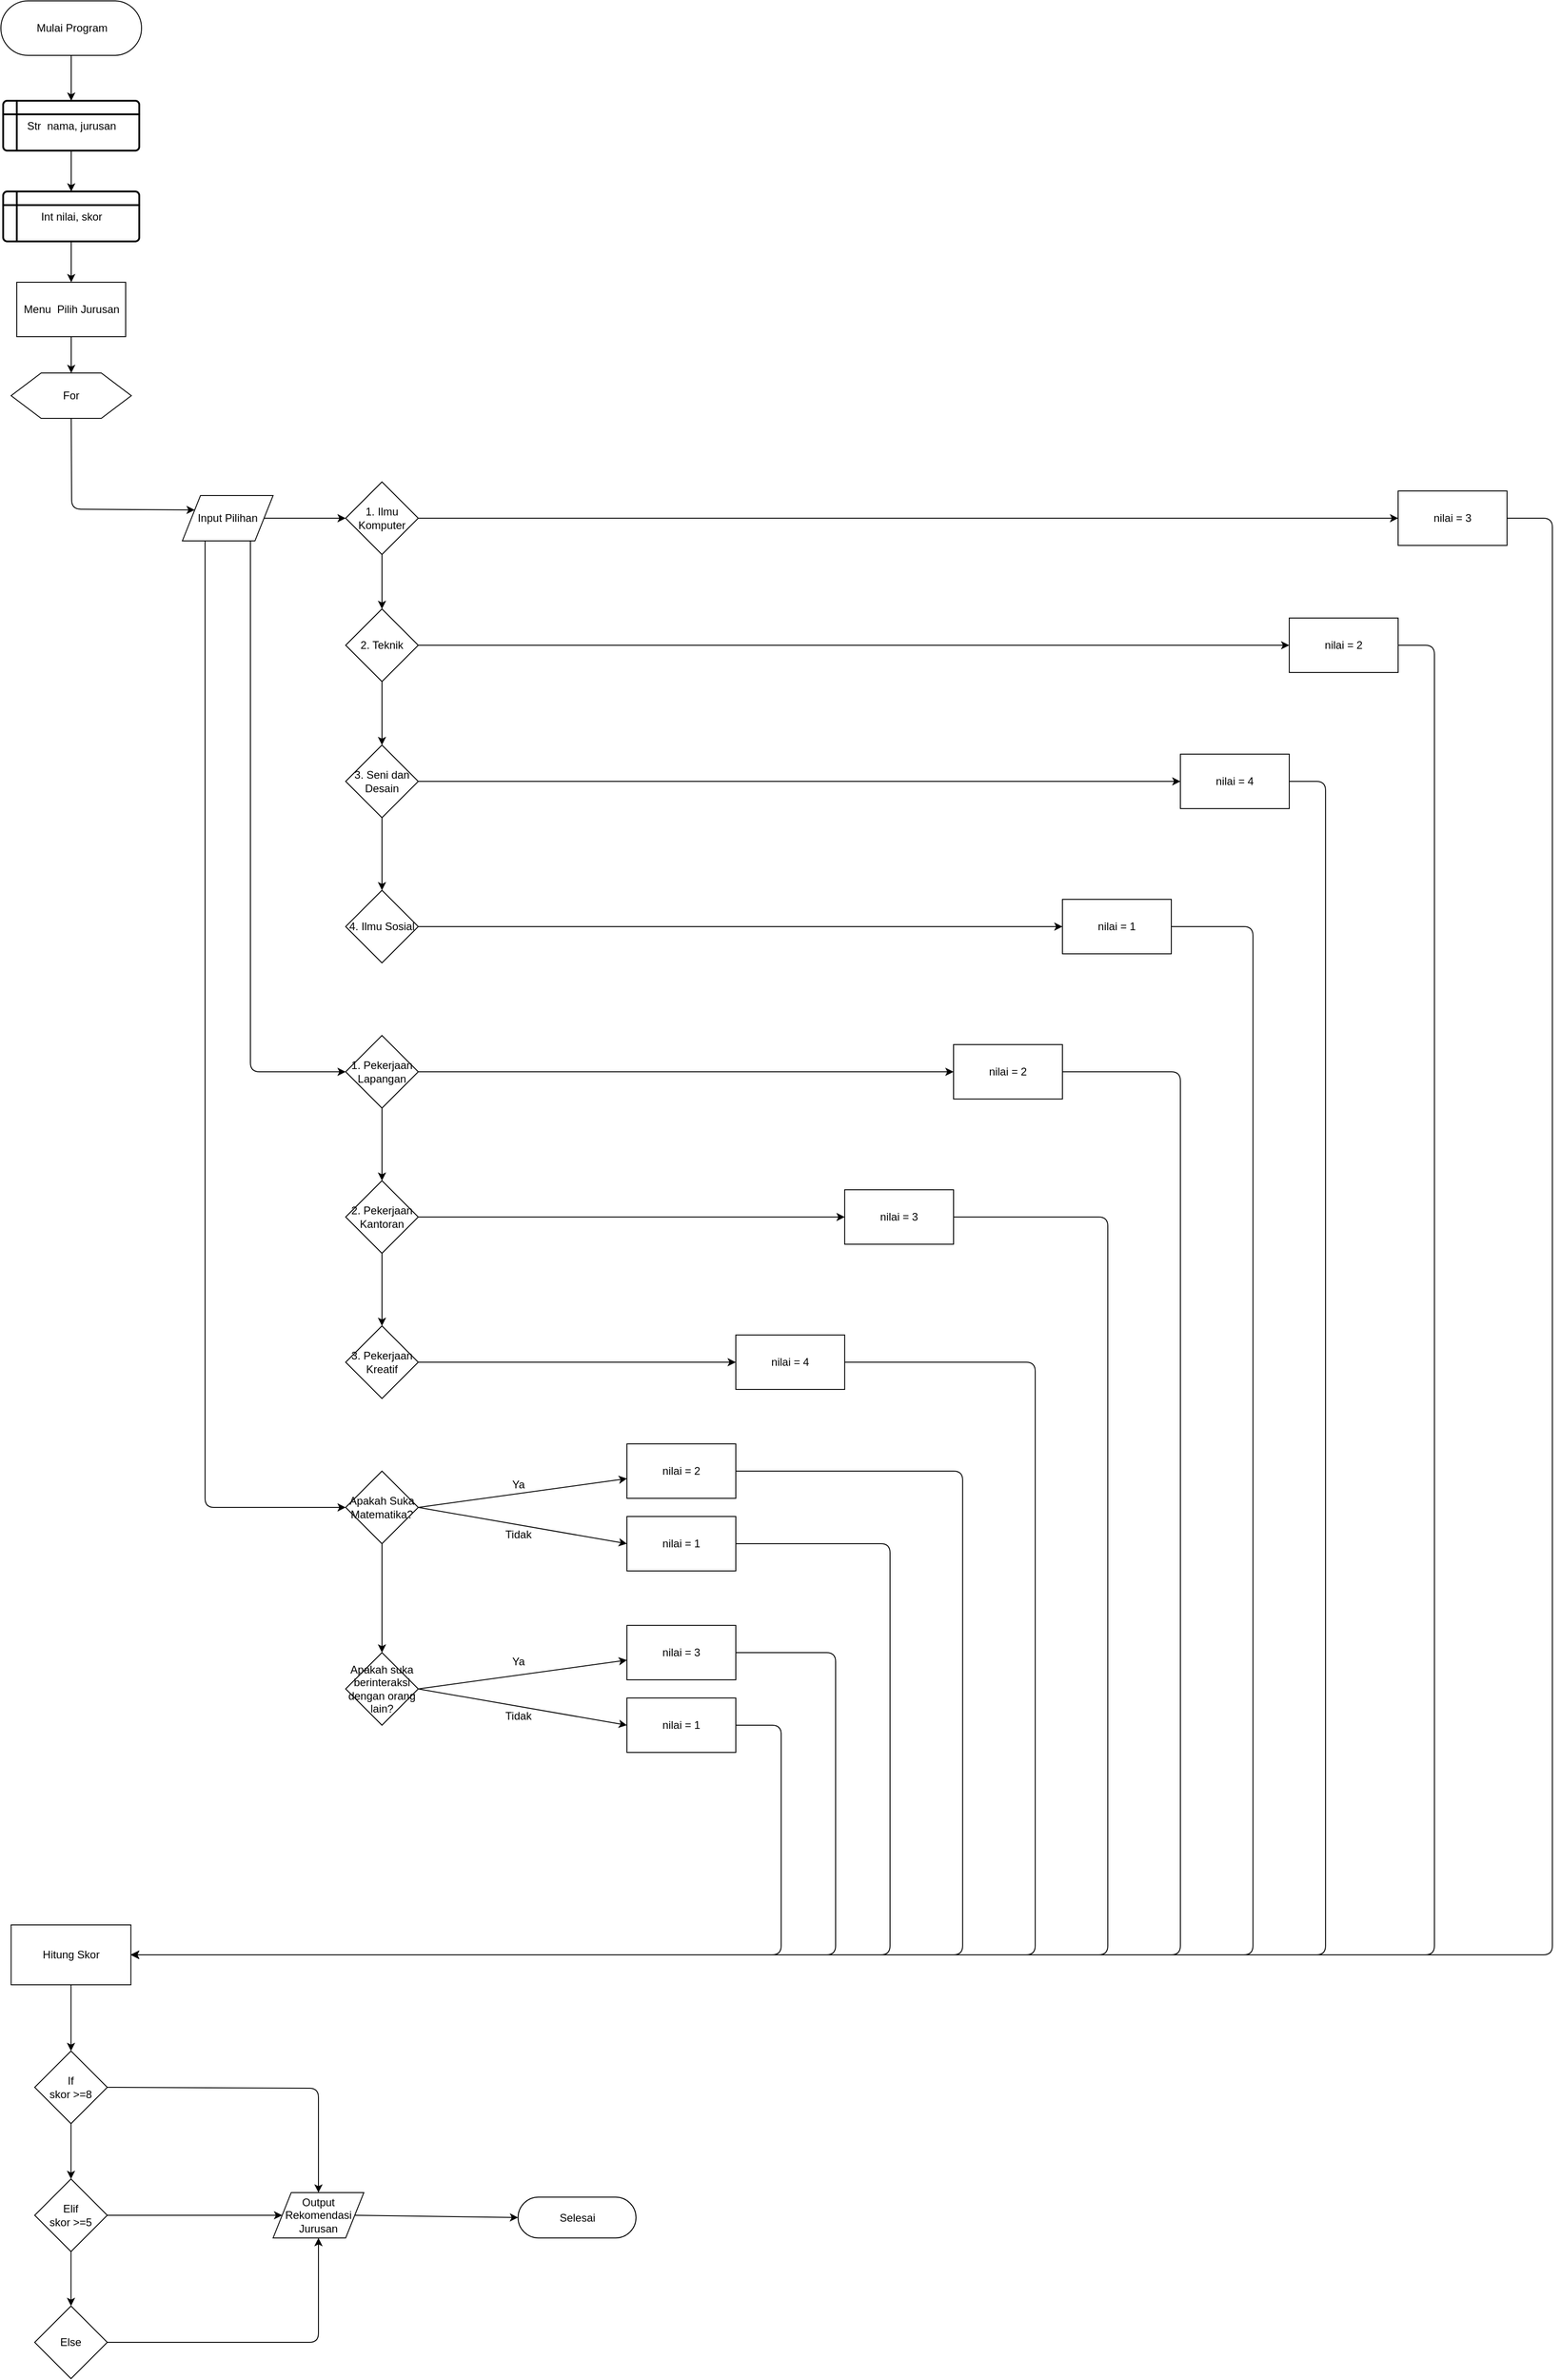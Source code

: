 <mxfile>
    <diagram id="_7fo2ExXtNVJJRgexp6v" name="Page-1">
        <mxGraphModel dx="4280" dy="1783" grid="1" gridSize="10" guides="1" tooltips="1" connect="1" arrows="1" fold="1" page="1" pageScale="1" pageWidth="850" pageHeight="1100" math="0" shadow="0">
            <root>
                <mxCell id="0"/>
                <mxCell id="1" parent="0"/>
                <mxCell id="58" style="edgeStyle=none;html=1;exitX=0.5;exitY=0.5;exitDx=0;exitDy=30;exitPerimeter=0;entryX=0.5;entryY=0;entryDx=0;entryDy=0;" parent="1" source="2" target="57" edge="1">
                    <mxGeometry relative="1" as="geometry"/>
                </mxCell>
                <mxCell id="2" value="Mulai Program" style="html=1;dashed=0;whitespace=wrap;shape=mxgraph.dfd.start" parent="1" vertex="1">
                    <mxGeometry x="60" y="60" width="155" height="60" as="geometry"/>
                </mxCell>
                <mxCell id="34" value="Selesai" style="html=1;dashed=0;whitespace=wrap;shape=mxgraph.dfd.start" parent="1" vertex="1">
                    <mxGeometry x="630" y="2480" width="130" height="45" as="geometry"/>
                </mxCell>
                <mxCell id="60" value="" style="edgeStyle=none;html=1;" parent="1" source="57" target="59" edge="1">
                    <mxGeometry relative="1" as="geometry"/>
                </mxCell>
                <mxCell id="57" value="Str&amp;nbsp; nama, jurusan" style="shape=internalStorage;whiteSpace=wrap;html=1;dx=15;dy=15;rounded=1;arcSize=8;strokeWidth=2;" parent="1" vertex="1">
                    <mxGeometry x="62.5" y="170" width="150" height="55" as="geometry"/>
                </mxCell>
                <mxCell id="62" style="edgeStyle=none;html=1;exitX=0.5;exitY=1;exitDx=0;exitDy=0;entryX=0.5;entryY=0;entryDx=0;entryDy=0;" parent="1" source="59" target="157" edge="1">
                    <mxGeometry relative="1" as="geometry">
                        <mxPoint x="230" y="380" as="targetPoint"/>
                    </mxGeometry>
                </mxCell>
                <mxCell id="59" value="Int nilai, skor" style="shape=internalStorage;whiteSpace=wrap;html=1;dx=15;dy=15;rounded=1;arcSize=8;strokeWidth=2;" parent="1" vertex="1">
                    <mxGeometry x="62.5" y="270" width="150" height="55" as="geometry"/>
                </mxCell>
                <mxCell id="64" style="edgeStyle=none;html=1;exitX=0.5;exitY=1;exitDx=0;exitDy=0;entryX=0.5;entryY=0;entryDx=0;entryDy=0;" parent="1" source="157" target="65" edge="1">
                    <mxGeometry relative="1" as="geometry">
                        <mxPoint x="137.5" y="470" as="targetPoint"/>
                        <mxPoint x="137.5" y="420" as="sourcePoint"/>
                    </mxGeometry>
                </mxCell>
                <mxCell id="68" style="edgeStyle=none;html=1;exitX=0.5;exitY=1;exitDx=0;exitDy=0;entryX=0;entryY=0.25;entryDx=0;entryDy=0;" parent="1" source="65" target="71" edge="1">
                    <mxGeometry relative="1" as="geometry">
                        <mxPoint x="137.5" y="580.0" as="targetPoint"/>
                        <Array as="points">
                            <mxPoint x="138" y="620"/>
                        </Array>
                    </mxGeometry>
                </mxCell>
                <mxCell id="65" value="For" style="shape=hexagon;perimeter=hexagonPerimeter2;whiteSpace=wrap;html=1;size=0.25" parent="1" vertex="1">
                    <mxGeometry x="71.25" y="470" width="132.5" height="50" as="geometry"/>
                </mxCell>
                <mxCell id="89" value="" style="edgeStyle=none;html=1;" parent="1" source="69" target="88" edge="1">
                    <mxGeometry relative="1" as="geometry"/>
                </mxCell>
                <mxCell id="69" value="Hitung Skor" style="html=1;dashed=0;whitespace=wrap;" parent="1" vertex="1">
                    <mxGeometry x="71.25" y="2180" width="132" height="66" as="geometry"/>
                </mxCell>
                <mxCell id="74" value="" style="edgeStyle=none;html=1;" parent="1" source="71" target="73" edge="1">
                    <mxGeometry relative="1" as="geometry"/>
                </mxCell>
                <mxCell id="159" style="edgeStyle=none;html=1;exitX=0.75;exitY=1;exitDx=0;exitDy=0;entryX=0;entryY=0.5;entryDx=0;entryDy=0;" parent="1" source="71" target="111" edge="1">
                    <mxGeometry relative="1" as="geometry">
                        <Array as="points">
                            <mxPoint x="335" y="1240"/>
                        </Array>
                    </mxGeometry>
                </mxCell>
                <mxCell id="160" style="edgeStyle=none;html=1;exitX=0.25;exitY=1;exitDx=0;exitDy=0;entryX=0;entryY=0.5;entryDx=0;entryDy=0;" parent="1" source="71" target="117" edge="1">
                    <mxGeometry relative="1" as="geometry">
                        <mxPoint x="380" y="2010" as="targetPoint"/>
                        <Array as="points">
                            <mxPoint x="285" y="1720"/>
                        </Array>
                    </mxGeometry>
                </mxCell>
                <mxCell id="71" value="Input Pilihan" style="shape=parallelogram;perimeter=parallelogramPerimeter;whiteSpace=wrap;html=1;dashed=0;" parent="1" vertex="1">
                    <mxGeometry x="260" y="605" width="100" height="50" as="geometry"/>
                </mxCell>
                <mxCell id="76" value="" style="edgeStyle=none;html=1;" parent="1" source="73" target="75" edge="1">
                    <mxGeometry relative="1" as="geometry"/>
                </mxCell>
                <mxCell id="80" value="" style="edgeStyle=none;html=1;" parent="1" source="73" target="79" edge="1">
                    <mxGeometry relative="1" as="geometry"/>
                </mxCell>
                <mxCell id="73" value="1. Ilmu Komputer" style="rhombus;whiteSpace=wrap;html=1;dashed=0;" parent="1" vertex="1">
                    <mxGeometry x="440" y="590" width="80" height="80" as="geometry"/>
                </mxCell>
                <mxCell id="78" value="" style="edgeStyle=none;html=1;" parent="1" source="75" target="77" edge="1">
                    <mxGeometry relative="1" as="geometry"/>
                </mxCell>
                <mxCell id="82" value="" style="edgeStyle=none;html=1;" parent="1" source="75" target="81" edge="1">
                    <mxGeometry relative="1" as="geometry"/>
                </mxCell>
                <mxCell id="75" value="2. Teknik" style="rhombus;whiteSpace=wrap;html=1;dashed=0;" parent="1" vertex="1">
                    <mxGeometry x="440" y="730" width="80" height="80" as="geometry"/>
                </mxCell>
                <mxCell id="84" value="" style="edgeStyle=none;html=1;" parent="1" source="77" target="83" edge="1">
                    <mxGeometry relative="1" as="geometry"/>
                </mxCell>
                <mxCell id="103" value="" style="edgeStyle=none;html=1;" parent="1" source="77" target="102" edge="1">
                    <mxGeometry relative="1" as="geometry"/>
                </mxCell>
                <mxCell id="77" value="3. Seni dan Desain" style="rhombus;whiteSpace=wrap;html=1;dashed=0;" parent="1" vertex="1">
                    <mxGeometry x="440" y="880" width="80" height="80" as="geometry"/>
                </mxCell>
                <mxCell id="156" style="edgeStyle=none;html=1;exitX=1;exitY=0.5;exitDx=0;exitDy=0;entryX=1;entryY=0.5;entryDx=0;entryDy=0;" parent="1" source="79" target="69" edge="1">
                    <mxGeometry relative="1" as="geometry">
                        <mxPoint x="980" y="2368" as="targetPoint"/>
                        <Array as="points">
                            <mxPoint x="1770" y="630"/>
                            <mxPoint x="1770" y="2213"/>
                        </Array>
                    </mxGeometry>
                </mxCell>
                <mxCell id="79" value="nilai = 3" style="whiteSpace=wrap;html=1;dashed=0;" parent="1" vertex="1">
                    <mxGeometry x="1600" y="600" width="120" height="60" as="geometry"/>
                </mxCell>
                <mxCell id="155" style="edgeStyle=none;html=1;exitX=1;exitY=0.5;exitDx=0;exitDy=0;entryX=1;entryY=0.5;entryDx=0;entryDy=0;" parent="1" source="81" target="69" edge="1">
                    <mxGeometry relative="1" as="geometry">
                        <mxPoint x="980" y="2248.75" as="targetPoint"/>
                        <Array as="points">
                            <mxPoint x="1640" y="770"/>
                            <mxPoint x="1640" y="2213"/>
                        </Array>
                    </mxGeometry>
                </mxCell>
                <mxCell id="81" value="nilai = 2" style="whiteSpace=wrap;html=1;dashed=0;" parent="1" vertex="1">
                    <mxGeometry x="1480" y="740" width="120" height="60" as="geometry"/>
                </mxCell>
                <mxCell id="154" style="edgeStyle=none;html=1;exitX=1;exitY=0.5;exitDx=0;exitDy=0;entryX=1;entryY=0.5;entryDx=0;entryDy=0;" parent="1" source="83" target="69" edge="1">
                    <mxGeometry relative="1" as="geometry">
                        <mxPoint x="720" y="2320" as="targetPoint"/>
                        <Array as="points">
                            <mxPoint x="1520" y="920"/>
                            <mxPoint x="1520" y="2213"/>
                        </Array>
                    </mxGeometry>
                </mxCell>
                <mxCell id="83" value="nilai = 4" style="whiteSpace=wrap;html=1;dashed=0;" parent="1" vertex="1">
                    <mxGeometry x="1360" y="890" width="120" height="60" as="geometry"/>
                </mxCell>
                <mxCell id="91" value="" style="edgeStyle=none;html=1;" parent="1" source="88" target="90" edge="1">
                    <mxGeometry relative="1" as="geometry"/>
                </mxCell>
                <mxCell id="96" style="edgeStyle=none;html=1;exitX=1;exitY=0.5;exitDx=0;exitDy=0;entryX=0.5;entryY=0;entryDx=0;entryDy=0;" parent="1" source="88" target="95" edge="1">
                    <mxGeometry relative="1" as="geometry">
                        <Array as="points">
                            <mxPoint x="410" y="2360"/>
                        </Array>
                    </mxGeometry>
                </mxCell>
                <mxCell id="88" value="If&lt;br&gt;skor &amp;gt;=8" style="rhombus;whiteSpace=wrap;html=1;dashed=0;" parent="1" vertex="1">
                    <mxGeometry x="97.25" y="2319" width="80" height="80" as="geometry"/>
                </mxCell>
                <mxCell id="93" value="" style="edgeStyle=none;html=1;" parent="1" source="90" target="92" edge="1">
                    <mxGeometry relative="1" as="geometry"/>
                </mxCell>
                <mxCell id="97" style="edgeStyle=none;html=1;exitX=1;exitY=0.5;exitDx=0;exitDy=0;" parent="1" source="90" target="95" edge="1">
                    <mxGeometry relative="1" as="geometry"/>
                </mxCell>
                <mxCell id="90" value="Elif&lt;br&gt;skor &amp;gt;=5" style="rhombus;whiteSpace=wrap;html=1;dashed=0;" parent="1" vertex="1">
                    <mxGeometry x="97.25" y="2460" width="80" height="80" as="geometry"/>
                </mxCell>
                <mxCell id="98" style="edgeStyle=none;html=1;exitX=1;exitY=0.5;exitDx=0;exitDy=0;entryX=0.5;entryY=1;entryDx=0;entryDy=0;" parent="1" source="92" target="95" edge="1">
                    <mxGeometry relative="1" as="geometry">
                        <Array as="points">
                            <mxPoint x="410" y="2640"/>
                        </Array>
                    </mxGeometry>
                </mxCell>
                <mxCell id="92" value="Else" style="rhombus;whiteSpace=wrap;html=1;dashed=0;" parent="1" vertex="1">
                    <mxGeometry x="97.25" y="2600" width="80" height="80" as="geometry"/>
                </mxCell>
                <mxCell id="99" style="edgeStyle=none;html=1;exitX=1;exitY=0.5;exitDx=0;exitDy=0;entryX=0;entryY=0.5;entryDx=0;entryDy=0;entryPerimeter=0;" parent="1" source="95" target="34" edge="1">
                    <mxGeometry relative="1" as="geometry"/>
                </mxCell>
                <mxCell id="95" value="Output Rekomendasi Jurusan" style="shape=parallelogram;perimeter=parallelogramPerimeter;whiteSpace=wrap;html=1;dashed=0;" parent="1" vertex="1">
                    <mxGeometry x="360" y="2475" width="100" height="50" as="geometry"/>
                </mxCell>
                <mxCell id="108" value="" style="edgeStyle=none;html=1;" parent="1" source="102" target="107" edge="1">
                    <mxGeometry relative="1" as="geometry"/>
                </mxCell>
                <mxCell id="102" value="4. Ilmu Sosial" style="rhombus;whiteSpace=wrap;html=1;dashed=0;" parent="1" vertex="1">
                    <mxGeometry x="440" y="1040" width="80" height="80" as="geometry"/>
                </mxCell>
                <mxCell id="153" style="edgeStyle=none;html=1;exitX=1;exitY=0.5;exitDx=0;exitDy=0;entryX=1;entryY=0.5;entryDx=0;entryDy=0;" parent="1" source="107" target="69" edge="1">
                    <mxGeometry relative="1" as="geometry">
                        <Array as="points">
                            <mxPoint x="1440" y="1080"/>
                            <mxPoint x="1440" y="2213"/>
                        </Array>
                    </mxGeometry>
                </mxCell>
                <mxCell id="107" value="nilai = 1" style="whiteSpace=wrap;html=1;dashed=0;" parent="1" vertex="1">
                    <mxGeometry x="1230" y="1050" width="120" height="60" as="geometry"/>
                </mxCell>
                <mxCell id="114" value="" style="edgeStyle=none;html=1;" parent="1" source="111" target="113" edge="1">
                    <mxGeometry relative="1" as="geometry"/>
                </mxCell>
                <mxCell id="124" value="" style="edgeStyle=none;html=1;" parent="1" source="111" target="123" edge="1">
                    <mxGeometry relative="1" as="geometry"/>
                </mxCell>
                <mxCell id="111" value="1. Pekerjaan Lapangan" style="rhombus;whiteSpace=wrap;html=1;dashed=0;" parent="1" vertex="1">
                    <mxGeometry x="440" y="1200" width="80" height="80" as="geometry"/>
                </mxCell>
                <mxCell id="116" value="" style="edgeStyle=none;html=1;" parent="1" source="113" target="115" edge="1">
                    <mxGeometry relative="1" as="geometry"/>
                </mxCell>
                <mxCell id="126" value="" style="edgeStyle=none;html=1;" parent="1" source="113" target="125" edge="1">
                    <mxGeometry relative="1" as="geometry"/>
                </mxCell>
                <mxCell id="113" value="2. Pekerjaan Kantoran" style="rhombus;whiteSpace=wrap;html=1;dashed=0;" parent="1" vertex="1">
                    <mxGeometry x="440" y="1360" width="80" height="80" as="geometry"/>
                </mxCell>
                <mxCell id="128" value="" style="edgeStyle=none;html=1;" parent="1" source="115" target="127" edge="1">
                    <mxGeometry relative="1" as="geometry"/>
                </mxCell>
                <mxCell id="115" value="3. Pekerjaan Kreatif" style="rhombus;whiteSpace=wrap;html=1;dashed=0;" parent="1" vertex="1">
                    <mxGeometry x="440" y="1520" width="80" height="80" as="geometry"/>
                </mxCell>
                <mxCell id="120" value="" style="edgeStyle=none;html=1;" parent="1" source="117" target="119" edge="1">
                    <mxGeometry relative="1" as="geometry"/>
                </mxCell>
                <mxCell id="134" style="edgeStyle=none;html=1;exitX=1;exitY=0.5;exitDx=0;exitDy=0;" parent="1" source="117" target="129" edge="1">
                    <mxGeometry relative="1" as="geometry"/>
                </mxCell>
                <mxCell id="136" style="edgeStyle=none;html=1;exitX=1;exitY=0.5;exitDx=0;exitDy=0;entryX=0;entryY=0.5;entryDx=0;entryDy=0;" parent="1" source="117" target="132" edge="1">
                    <mxGeometry relative="1" as="geometry"/>
                </mxCell>
                <mxCell id="117" value="Apakah Suka Matematika?" style="rhombus;whiteSpace=wrap;html=1;dashed=0;" parent="1" vertex="1">
                    <mxGeometry x="440" y="1680" width="80" height="80" as="geometry"/>
                </mxCell>
                <mxCell id="138" value="" style="edgeStyle=none;html=1;exitX=1;exitY=0.5;exitDx=0;exitDy=0;" parent="1" source="119" target="137" edge="1">
                    <mxGeometry relative="1" as="geometry"/>
                </mxCell>
                <mxCell id="139" style="edgeStyle=none;html=1;exitX=1;exitY=0.5;exitDx=0;exitDy=0;entryX=0;entryY=0.5;entryDx=0;entryDy=0;" parent="1" source="119" target="140" edge="1">
                    <mxGeometry relative="1" as="geometry">
                        <mxPoint x="720" y="2000" as="targetPoint"/>
                    </mxGeometry>
                </mxCell>
                <mxCell id="119" value="Apakah suka berinteraksi dengan orang lain?" style="rhombus;whiteSpace=wrap;html=1;dashed=0;" parent="1" vertex="1">
                    <mxGeometry x="440" y="1880" width="80" height="80" as="geometry"/>
                </mxCell>
                <mxCell id="152" style="edgeStyle=none;html=1;exitX=1;exitY=0.5;exitDx=0;exitDy=0;entryX=1;entryY=0.5;entryDx=0;entryDy=0;" parent="1" source="123" target="69" edge="1">
                    <mxGeometry relative="1" as="geometry">
                        <Array as="points">
                            <mxPoint x="1360" y="1240"/>
                            <mxPoint x="1360" y="2213"/>
                        </Array>
                    </mxGeometry>
                </mxCell>
                <mxCell id="123" value="nilai = 2" style="whiteSpace=wrap;html=1;dashed=0;" parent="1" vertex="1">
                    <mxGeometry x="1110" y="1210" width="120" height="60" as="geometry"/>
                </mxCell>
                <mxCell id="151" style="edgeStyle=none;html=1;exitX=1;exitY=0.5;exitDx=0;exitDy=0;entryX=1;entryY=0.5;entryDx=0;entryDy=0;" parent="1" source="125" target="69" edge="1">
                    <mxGeometry relative="1" as="geometry">
                        <Array as="points">
                            <mxPoint x="1280" y="1400"/>
                            <mxPoint x="1280" y="2213"/>
                        </Array>
                    </mxGeometry>
                </mxCell>
                <mxCell id="125" value="nilai = 3" style="whiteSpace=wrap;html=1;dashed=0;" parent="1" vertex="1">
                    <mxGeometry x="990" y="1370" width="120" height="60" as="geometry"/>
                </mxCell>
                <mxCell id="150" style="edgeStyle=none;html=1;exitX=1;exitY=0.5;exitDx=0;exitDy=0;entryX=1;entryY=0.5;entryDx=0;entryDy=0;" parent="1" source="127" target="69" edge="1">
                    <mxGeometry relative="1" as="geometry">
                        <Array as="points">
                            <mxPoint x="1200" y="1560"/>
                            <mxPoint x="1200" y="2213"/>
                        </Array>
                    </mxGeometry>
                </mxCell>
                <mxCell id="127" value="nilai = 4" style="whiteSpace=wrap;html=1;dashed=0;" parent="1" vertex="1">
                    <mxGeometry x="870" y="1530" width="120" height="60" as="geometry"/>
                </mxCell>
                <mxCell id="149" style="edgeStyle=none;html=1;exitX=1;exitY=0.5;exitDx=0;exitDy=0;entryX=1;entryY=0.5;entryDx=0;entryDy=0;" parent="1" source="129" target="69" edge="1">
                    <mxGeometry relative="1" as="geometry">
                        <Array as="points">
                            <mxPoint x="1120" y="1680"/>
                            <mxPoint x="1120" y="2213"/>
                        </Array>
                    </mxGeometry>
                </mxCell>
                <mxCell id="129" value="nilai = 2" style="whiteSpace=wrap;html=1;dashed=0;" parent="1" vertex="1">
                    <mxGeometry x="750" y="1650" width="120" height="60" as="geometry"/>
                </mxCell>
                <mxCell id="148" style="edgeStyle=none;html=1;exitX=1;exitY=0.5;exitDx=0;exitDy=0;entryX=1;entryY=0.5;entryDx=0;entryDy=0;" parent="1" source="132" target="69" edge="1">
                    <mxGeometry relative="1" as="geometry">
                        <Array as="points">
                            <mxPoint x="1040" y="1760"/>
                            <mxPoint x="1040" y="2213"/>
                        </Array>
                    </mxGeometry>
                </mxCell>
                <mxCell id="132" value="nilai = 1" style="whiteSpace=wrap;html=1;dashed=0;" parent="1" vertex="1">
                    <mxGeometry x="750" y="1730" width="120" height="60" as="geometry"/>
                </mxCell>
                <mxCell id="147" style="edgeStyle=none;html=1;exitX=1;exitY=0.5;exitDx=0;exitDy=0;entryX=1;entryY=0.5;entryDx=0;entryDy=0;" parent="1" source="137" target="69" edge="1">
                    <mxGeometry relative="1" as="geometry">
                        <mxPoint x="980" y="1970" as="targetPoint"/>
                        <Array as="points">
                            <mxPoint x="980" y="1880"/>
                            <mxPoint x="980" y="2213"/>
                        </Array>
                    </mxGeometry>
                </mxCell>
                <mxCell id="137" value="nilai = 3" style="whiteSpace=wrap;html=1;dashed=0;" parent="1" vertex="1">
                    <mxGeometry x="750" y="1850" width="120" height="60" as="geometry"/>
                </mxCell>
                <mxCell id="146" style="edgeStyle=none;html=1;exitX=1;exitY=0.5;exitDx=0;exitDy=0;entryX=1;entryY=0.5;entryDx=0;entryDy=0;" parent="1" source="140" target="69" edge="1">
                    <mxGeometry relative="1" as="geometry">
                        <Array as="points">
                            <mxPoint x="920" y="1960"/>
                            <mxPoint x="920" y="2213"/>
                        </Array>
                    </mxGeometry>
                </mxCell>
                <mxCell id="140" value="nilai = 1" style="whiteSpace=wrap;html=1;dashed=0;" parent="1" vertex="1">
                    <mxGeometry x="750" y="1930" width="120" height="60" as="geometry"/>
                </mxCell>
                <mxCell id="141" value="Ya" style="text;html=1;align=center;verticalAlign=middle;resizable=0;points=[];autosize=1;strokeColor=none;fillColor=none;" parent="1" vertex="1">
                    <mxGeometry x="610" y="1680" width="40" height="30" as="geometry"/>
                </mxCell>
                <mxCell id="143" value="Tidak" style="text;html=1;align=center;verticalAlign=middle;resizable=0;points=[];autosize=1;strokeColor=none;fillColor=none;" parent="1" vertex="1">
                    <mxGeometry x="605" y="1735" width="50" height="30" as="geometry"/>
                </mxCell>
                <mxCell id="144" value="Ya" style="text;html=1;align=center;verticalAlign=middle;resizable=0;points=[];autosize=1;strokeColor=none;fillColor=none;" parent="1" vertex="1">
                    <mxGeometry x="610" y="1875" width="40" height="30" as="geometry"/>
                </mxCell>
                <mxCell id="145" value="Tidak" style="text;html=1;align=center;verticalAlign=middle;resizable=0;points=[];autosize=1;strokeColor=none;fillColor=none;" parent="1" vertex="1">
                    <mxGeometry x="605" y="1935" width="50" height="30" as="geometry"/>
                </mxCell>
                <mxCell id="157" value="Menu&amp;nbsp; Pilih Jurusan" style="whiteSpace=wrap;html=1;" parent="1" vertex="1">
                    <mxGeometry x="77.5" y="370" width="120" height="60" as="geometry"/>
                </mxCell>
            </root>
        </mxGraphModel>
    </diagram>
</mxfile>